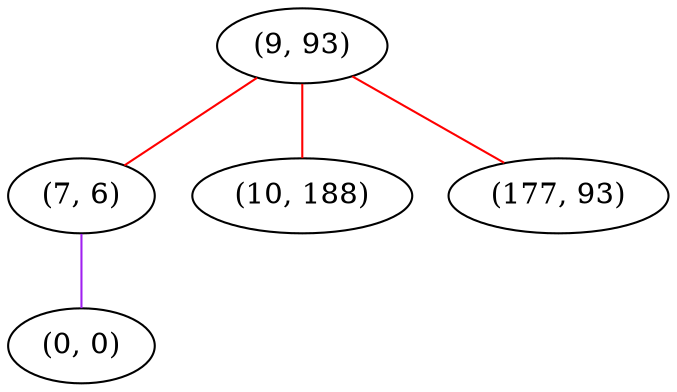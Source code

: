 graph "" {
"(9, 93)";
"(7, 6)";
"(0, 0)";
"(10, 188)";
"(177, 93)";
"(9, 93)" -- "(177, 93)"  [color=red, key=0, weight=1];
"(9, 93)" -- "(7, 6)"  [color=red, key=0, weight=1];
"(9, 93)" -- "(10, 188)"  [color=red, key=0, weight=1];
"(7, 6)" -- "(0, 0)"  [color=purple, key=0, weight=4];
}
